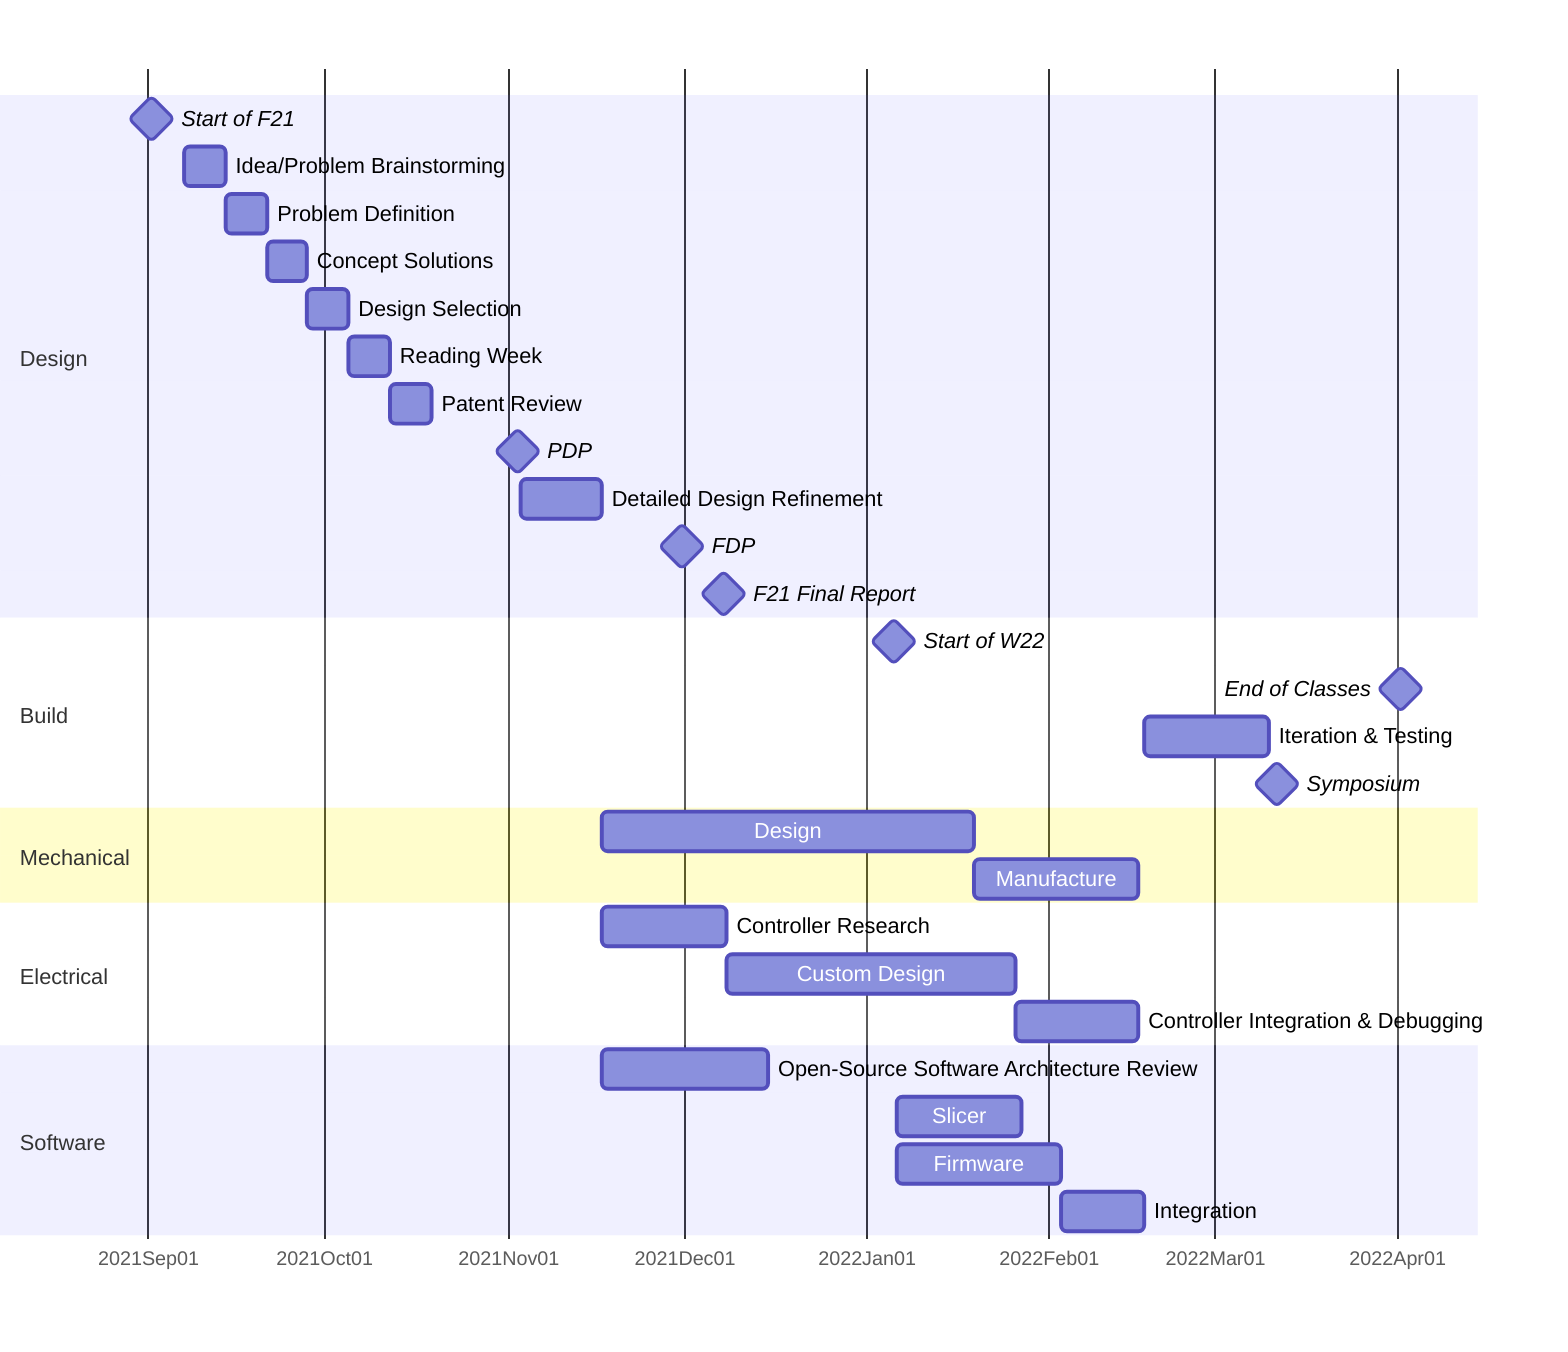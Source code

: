 gantt
    dateFormat YYYY-MM-DD
    axisFormat %Y%b%d
    section Design
    Start of F21 :milestone, F21, 2021-09-01, 1d
    Idea/Problem Brainstorming :a1, 2021-09-07, 1w
    Problem Definition  :a2, after a1, 1w
    Concept Solutions  :a3, after a2, 1w
    Design Selection  :a4, after a3, 1w
    Reading Week  :rw, after a4, 1w
    Patent Review  :a5, after rw, 1w
    PDP :milestone, PDP, 2021-11-02, 1d
    Detailed Design Refinement  :a8, after PDP, 2w
    FDP :milestone, FDP, 2021-11-30, 1d
    F21 Final Report :milestone, f21fr, 2021-12-07, 1d

    section Build
    Start of W22  :milestone, W22, 2022-01-05, 1d
    End of Classes :milestone, 2022-04-01, 1d
    Iteration & Testing :it, after sw elec mech, 3w
    Symposium :milestone, 2022-03-11, 1d

    section Mechanical
    Design :mechdesign, after a8, 9w
    Manufacture :mech, after mechdesign, 4w

    section Electrical
    Controller Research :elecselec, after a8, 3w
    Custom Design :elecdesign, after elecselec, 7w
    Controller Integration & Debugging :elec, after elecdesign, 3w

    section Software
    Open-Source Software Architecture Review :softreview, after a8, 4w
    Slicer :slicer, after W22, 3w
    Firmware :fw, after W22, 4w
    Integration :sw, after slicer fw, 2w